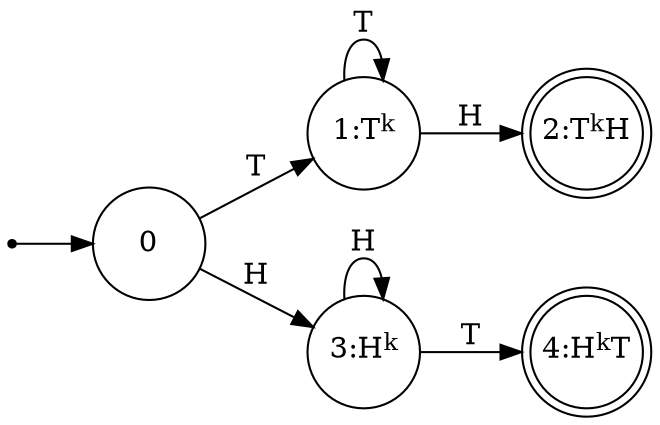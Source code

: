 digraph finite_state_machine {

	rankdir=LR;
    // size="8,5"

    qi [shape = point ];

node [fixedsize=shape, width=0.75];

    2 [shape = doublecircle, label=<2:T<SUP>k</SUP>H>];
    4 [shape = doublecircle, label=<4:H<SUP>k</SUP>T>];

node [shape=circle];

    0 [label=<0>] 0;
    1 [label=<1:T<SUP>k</SUP>>];
    3 [label=<3:H<SUP>k</SUP>>];

    qi -> 0;


    0 -> 1 [ label = "T" ];
    1 -> 1 [ label = "T" ];
    1 -> 2 [ label = "H" ];
    
    0 -> 3 [ label = "H" ];
    3 -> 3 [ label = "H" ];
    3 -> 4 [ label = "T" ];
}
